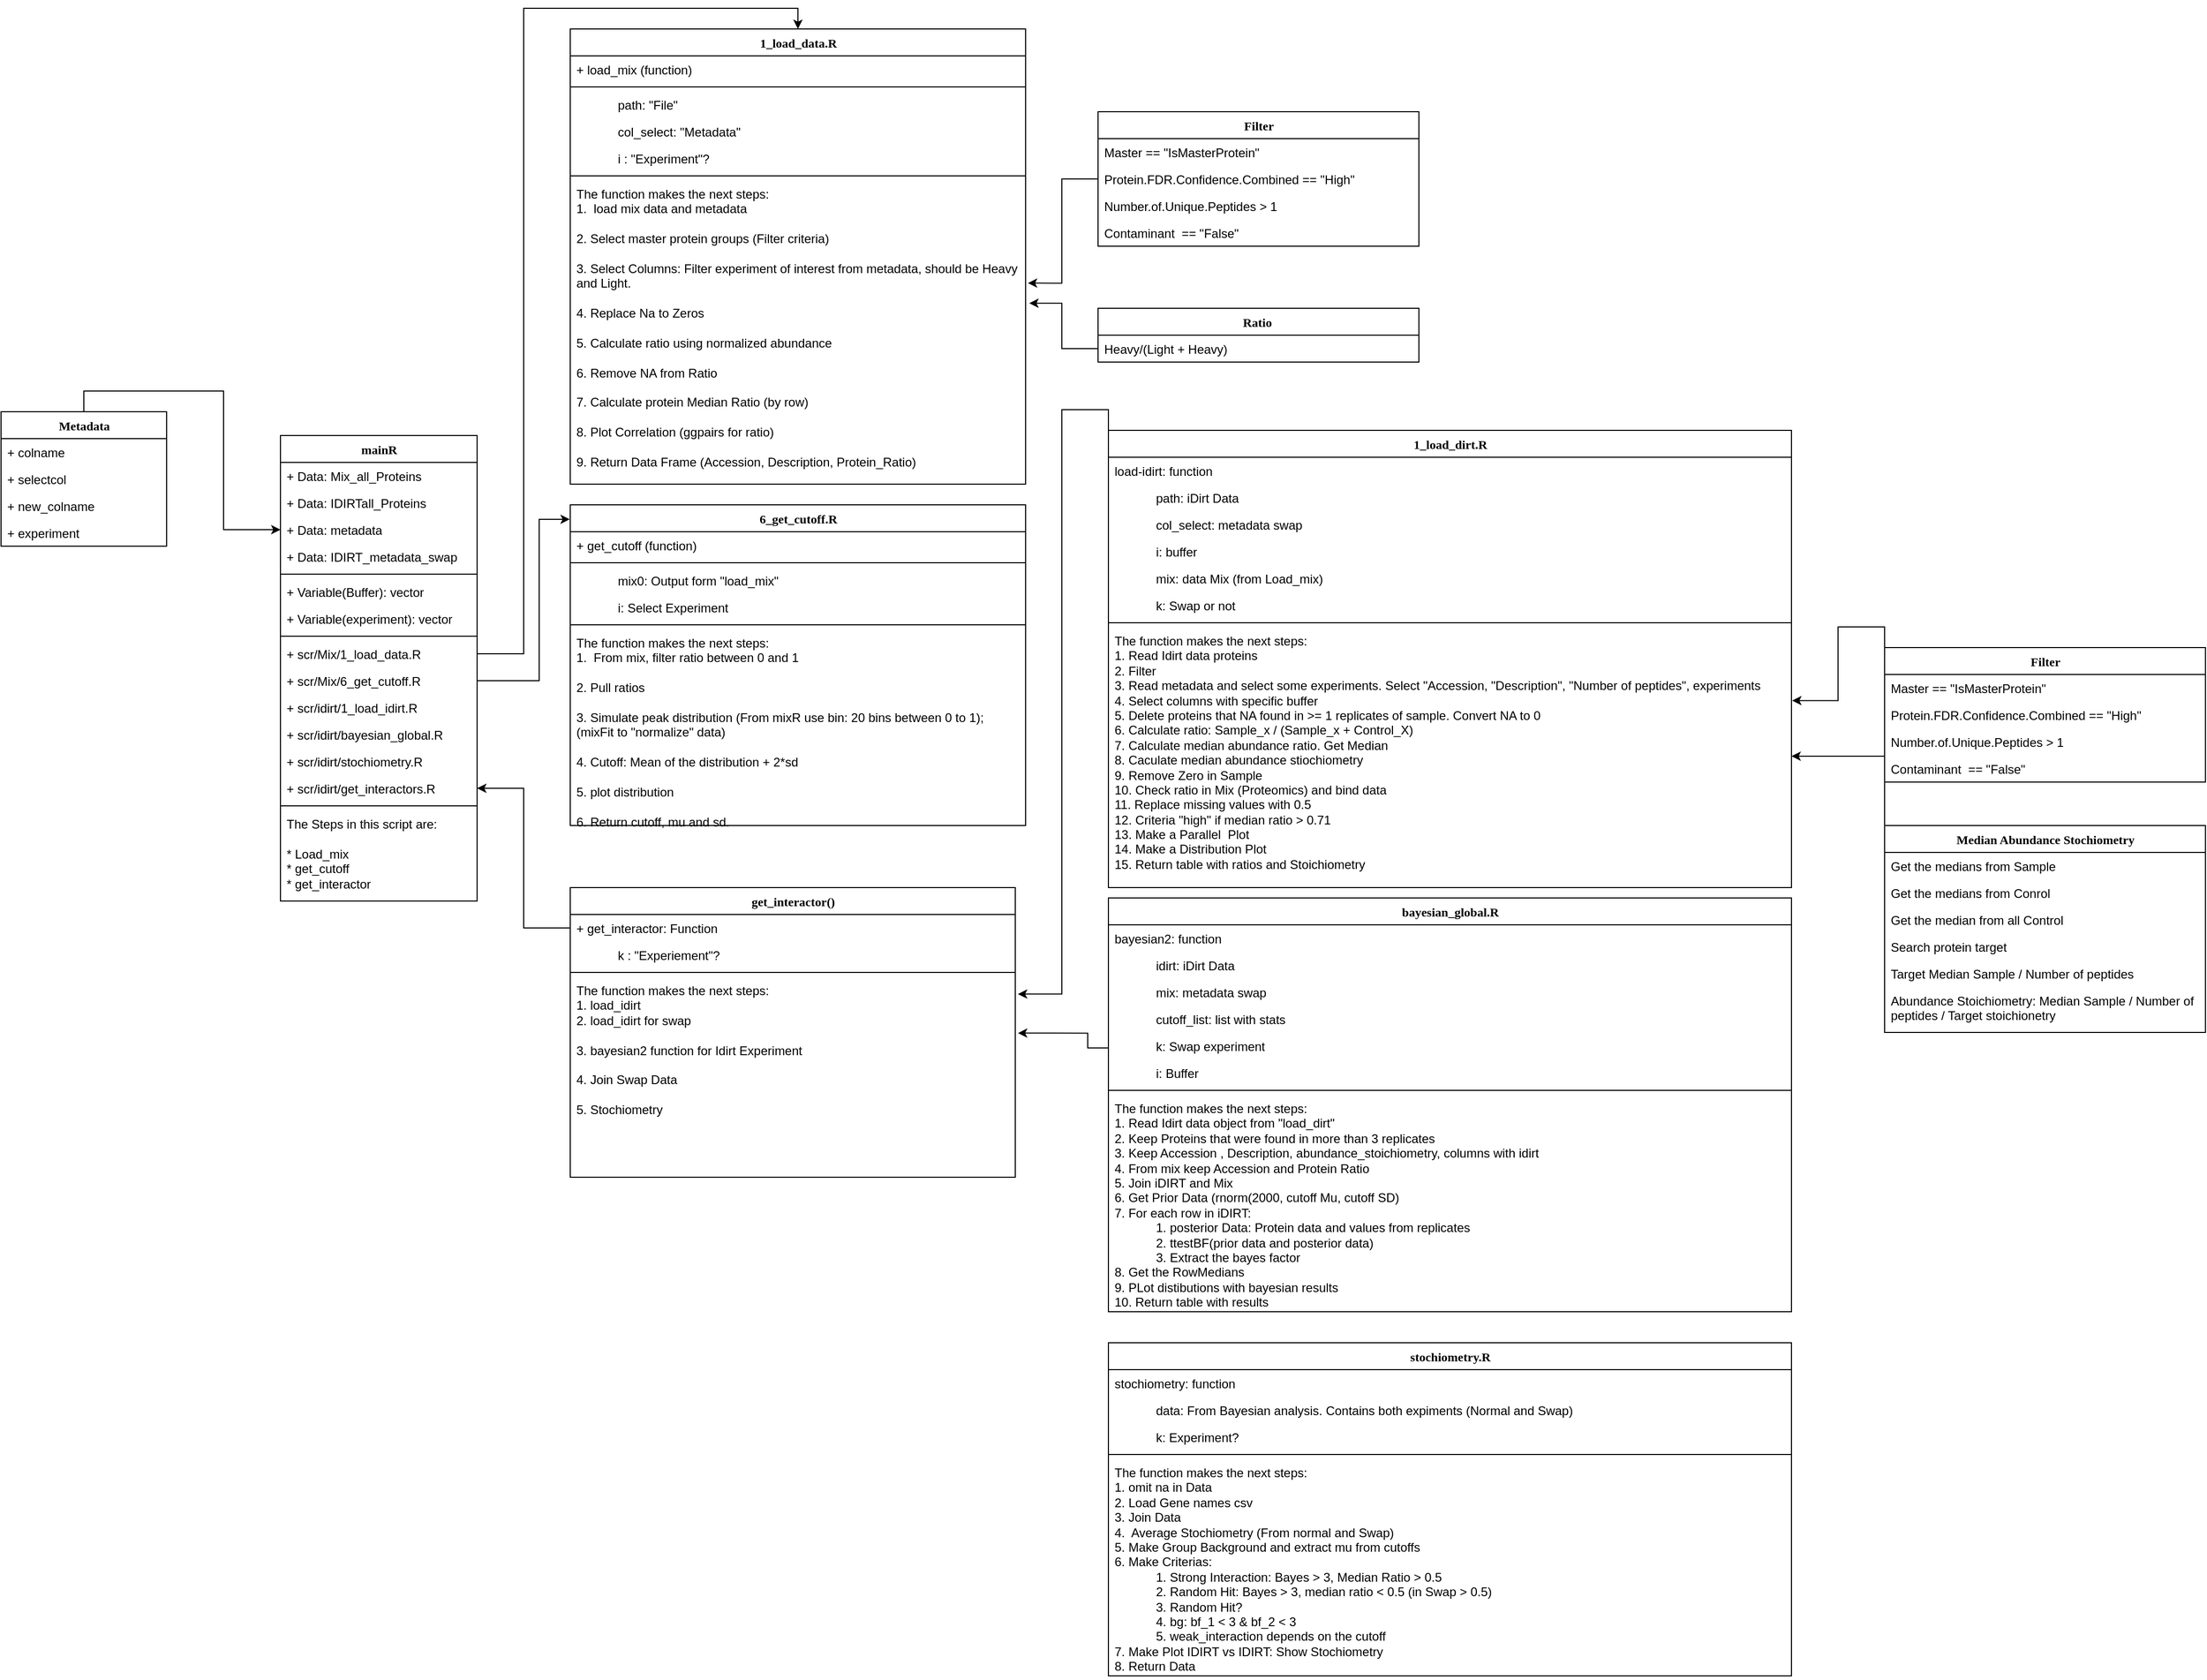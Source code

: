 <mxfile version="13.0.3" type="device"><diagram name="Page-1" id="9f46799a-70d6-7492-0946-bef42562c5a5"><mxGraphModel dx="2081" dy="1519" grid="1" gridSize="10" guides="1" tooltips="1" connect="1" arrows="1" fold="1" page="1" pageScale="1" pageWidth="1100" pageHeight="850" background="#ffffff" math="0" shadow="0"><root><mxCell id="0"/><mxCell id="1" parent="0"/><mxCell id="78961159f06e98e8-17" value="mainR" style="swimlane;html=1;fontStyle=1;align=center;verticalAlign=top;childLayout=stackLayout;horizontal=1;startSize=26;horizontalStack=0;resizeParent=1;resizeLast=0;collapsible=1;marginBottom=0;swimlaneFillColor=#ffffff;rounded=0;shadow=0;comic=0;labelBackgroundColor=none;strokeWidth=1;fillColor=none;fontFamily=Verdana;fontSize=12" parent="1" vertex="1"><mxGeometry x="60" y="83" width="190" height="450" as="geometry"/></mxCell><mxCell id="78961159f06e98e8-21" value="+ Data: Mix_all_Proteins" style="text;html=1;strokeColor=none;fillColor=none;align=left;verticalAlign=top;spacingLeft=4;spacingRight=4;whiteSpace=wrap;overflow=hidden;rotatable=0;points=[[0,0.5],[1,0.5]];portConstraint=eastwest;" parent="78961159f06e98e8-17" vertex="1"><mxGeometry y="26" width="190" height="26" as="geometry"/></mxCell><mxCell id="78961159f06e98e8-23" value="+ Data: IDIRTall_Proteins" style="text;html=1;strokeColor=none;fillColor=none;align=left;verticalAlign=top;spacingLeft=4;spacingRight=4;whiteSpace=wrap;overflow=hidden;rotatable=0;points=[[0,0.5],[1,0.5]];portConstraint=eastwest;" parent="78961159f06e98e8-17" vertex="1"><mxGeometry y="52" width="190" height="26" as="geometry"/></mxCell><mxCell id="78961159f06e98e8-25" value="+ Data: metadata" style="text;html=1;strokeColor=none;fillColor=none;align=left;verticalAlign=top;spacingLeft=4;spacingRight=4;whiteSpace=wrap;overflow=hidden;rotatable=0;points=[[0,0.5],[1,0.5]];portConstraint=eastwest;" parent="78961159f06e98e8-17" vertex="1"><mxGeometry y="78" width="190" height="26" as="geometry"/></mxCell><mxCell id="78961159f06e98e8-26" value="+ Data: IDIRT_metadata_swap" style="text;html=1;strokeColor=none;fillColor=none;align=left;verticalAlign=top;spacingLeft=4;spacingRight=4;whiteSpace=wrap;overflow=hidden;rotatable=0;points=[[0,0.5],[1,0.5]];portConstraint=eastwest;" parent="78961159f06e98e8-17" vertex="1"><mxGeometry y="104" width="190" height="26" as="geometry"/></mxCell><mxCell id="78961159f06e98e8-19" value="" style="line;html=1;strokeWidth=1;fillColor=none;align=left;verticalAlign=middle;spacingTop=-1;spacingLeft=3;spacingRight=3;rotatable=0;labelPosition=right;points=[];portConstraint=eastwest;" parent="78961159f06e98e8-17" vertex="1"><mxGeometry y="130" width="190" height="8" as="geometry"/></mxCell><mxCell id="78961159f06e98e8-20" value="+ Variable(Buffer): vector" style="text;html=1;strokeColor=none;fillColor=none;align=left;verticalAlign=top;spacingLeft=4;spacingRight=4;whiteSpace=wrap;overflow=hidden;rotatable=0;points=[[0,0.5],[1,0.5]];portConstraint=eastwest;" parent="78961159f06e98e8-17" vertex="1"><mxGeometry y="138" width="190" height="26" as="geometry"/></mxCell><mxCell id="78961159f06e98e8-27" value="+ Variable(experiment): vector" style="text;html=1;strokeColor=none;fillColor=none;align=left;verticalAlign=top;spacingLeft=4;spacingRight=4;whiteSpace=wrap;overflow=hidden;rotatable=0;points=[[0,0.5],[1,0.5]];portConstraint=eastwest;" parent="78961159f06e98e8-17" vertex="1"><mxGeometry y="164" width="190" height="26" as="geometry"/></mxCell><mxCell id="gl0ePvQsK67317kCKBpd-1" value="" style="line;html=1;strokeWidth=1;fillColor=none;align=left;verticalAlign=middle;spacingTop=-1;spacingLeft=3;spacingRight=3;rotatable=0;labelPosition=right;points=[];portConstraint=eastwest;" parent="78961159f06e98e8-17" vertex="1"><mxGeometry y="190" width="190" height="8" as="geometry"/></mxCell><mxCell id="gl0ePvQsK67317kCKBpd-2" value="+ scr/Mix/1_load_data.R" style="text;html=1;strokeColor=none;fillColor=none;align=left;verticalAlign=top;spacingLeft=4;spacingRight=4;whiteSpace=wrap;overflow=hidden;rotatable=0;points=[[0,0.5],[1,0.5]];portConstraint=eastwest;" parent="78961159f06e98e8-17" vertex="1"><mxGeometry y="198" width="190" height="26" as="geometry"/></mxCell><mxCell id="gl0ePvQsK67317kCKBpd-7" value="+ scr/Mix/6_get_cutoff.R" style="text;html=1;strokeColor=none;fillColor=none;align=left;verticalAlign=top;spacingLeft=4;spacingRight=4;whiteSpace=wrap;overflow=hidden;rotatable=0;points=[[0,0.5],[1,0.5]];portConstraint=eastwest;" parent="78961159f06e98e8-17" vertex="1"><mxGeometry y="224" width="190" height="26" as="geometry"/></mxCell><mxCell id="gl0ePvQsK67317kCKBpd-9" value="+ scr/idirt/1_load_idirt.R" style="text;html=1;strokeColor=none;fillColor=none;align=left;verticalAlign=top;spacingLeft=4;spacingRight=4;whiteSpace=wrap;overflow=hidden;rotatable=0;points=[[0,0.5],[1,0.5]];portConstraint=eastwest;" parent="78961159f06e98e8-17" vertex="1"><mxGeometry y="250" width="190" height="26" as="geometry"/></mxCell><mxCell id="gl0ePvQsK67317kCKBpd-10" value="+ scr/idirt/bayesian_global.R" style="text;html=1;strokeColor=none;fillColor=none;align=left;verticalAlign=top;spacingLeft=4;spacingRight=4;whiteSpace=wrap;overflow=hidden;rotatable=0;points=[[0,0.5],[1,0.5]];portConstraint=eastwest;" parent="78961159f06e98e8-17" vertex="1"><mxGeometry y="276" width="190" height="26" as="geometry"/></mxCell><mxCell id="gl0ePvQsK67317kCKBpd-11" value="+ scr/idirt/stochiometry.R" style="text;html=1;strokeColor=none;fillColor=none;align=left;verticalAlign=top;spacingLeft=4;spacingRight=4;whiteSpace=wrap;overflow=hidden;rotatable=0;points=[[0,0.5],[1,0.5]];portConstraint=eastwest;" parent="78961159f06e98e8-17" vertex="1"><mxGeometry y="302" width="190" height="26" as="geometry"/></mxCell><mxCell id="gl0ePvQsK67317kCKBpd-3" value="+ scr/idirt/get_interactors.R" style="text;html=1;strokeColor=none;fillColor=none;align=left;verticalAlign=top;spacingLeft=4;spacingRight=4;whiteSpace=wrap;overflow=hidden;rotatable=0;points=[[0,0.5],[1,0.5]];portConstraint=eastwest;" parent="78961159f06e98e8-17" vertex="1"><mxGeometry y="328" width="190" height="26" as="geometry"/></mxCell><mxCell id="_CZpvFeD614ti2HveEIC-36" value="" style="line;html=1;strokeWidth=1;fillColor=none;align=left;verticalAlign=middle;spacingTop=-1;spacingLeft=3;spacingRight=3;rotatable=0;labelPosition=right;points=[];portConstraint=eastwest;" parent="78961159f06e98e8-17" vertex="1"><mxGeometry y="354" width="190" height="8" as="geometry"/></mxCell><mxCell id="_CZpvFeD614ti2HveEIC-34" value="The Steps in this script are:&lt;br&gt;&lt;br&gt;* Load_mix&lt;br&gt;* get_cutoff&lt;br&gt;* get_interactor" style="text;html=1;strokeColor=none;fillColor=none;align=left;verticalAlign=top;spacingLeft=4;spacingRight=4;whiteSpace=wrap;overflow=hidden;rotatable=0;points=[[0,0.5],[1,0.5]];portConstraint=eastwest;" parent="78961159f06e98e8-17" vertex="1"><mxGeometry y="362" width="190" height="88" as="geometry"/></mxCell><mxCell id="gl0ePvQsK67317kCKBpd-12" style="edgeStyle=orthogonalEdgeStyle;rounded=0;orthogonalLoop=1;jettySize=auto;html=1;exitX=1;exitY=0.5;exitDx=0;exitDy=0;entryX=0.5;entryY=0;entryDx=0;entryDy=0;" parent="1" source="gl0ePvQsK67317kCKBpd-2" target="78961159f06e98e8-30" edge="1"><mxGeometry relative="1" as="geometry"/></mxCell><mxCell id="gl0ePvQsK67317kCKBpd-27" style="edgeStyle=orthogonalEdgeStyle;rounded=0;orthogonalLoop=1;jettySize=auto;html=1;exitX=0.5;exitY=0;exitDx=0;exitDy=0;" parent="1" source="gl0ePvQsK67317kCKBpd-16" target="78961159f06e98e8-25" edge="1"><mxGeometry relative="1" as="geometry"/></mxCell><mxCell id="gl0ePvQsK67317kCKBpd-16" value="Metadata" style="swimlane;html=1;fontStyle=1;align=center;verticalAlign=top;childLayout=stackLayout;horizontal=1;startSize=26;horizontalStack=0;resizeParent=1;resizeLast=0;collapsible=1;marginBottom=0;swimlaneFillColor=#ffffff;rounded=0;shadow=0;comic=0;labelBackgroundColor=none;strokeWidth=1;fillColor=none;fontFamily=Verdana;fontSize=12" parent="1" vertex="1"><mxGeometry x="-210" y="60" width="160" height="130" as="geometry"/></mxCell><mxCell id="gl0ePvQsK67317kCKBpd-17" value="+ colname" style="text;html=1;strokeColor=none;fillColor=none;align=left;verticalAlign=top;spacingLeft=4;spacingRight=4;whiteSpace=wrap;overflow=hidden;rotatable=0;points=[[0,0.5],[1,0.5]];portConstraint=eastwest;" parent="gl0ePvQsK67317kCKBpd-16" vertex="1"><mxGeometry y="26" width="160" height="26" as="geometry"/></mxCell><mxCell id="gl0ePvQsK67317kCKBpd-24" value="+ selectcol" style="text;html=1;strokeColor=none;fillColor=none;align=left;verticalAlign=top;spacingLeft=4;spacingRight=4;whiteSpace=wrap;overflow=hidden;rotatable=0;points=[[0,0.5],[1,0.5]];portConstraint=eastwest;" parent="gl0ePvQsK67317kCKBpd-16" vertex="1"><mxGeometry y="52" width="160" height="26" as="geometry"/></mxCell><mxCell id="gl0ePvQsK67317kCKBpd-25" value="+ new_colname" style="text;html=1;strokeColor=none;fillColor=none;align=left;verticalAlign=top;spacingLeft=4;spacingRight=4;whiteSpace=wrap;overflow=hidden;rotatable=0;points=[[0,0.5],[1,0.5]];portConstraint=eastwest;" parent="gl0ePvQsK67317kCKBpd-16" vertex="1"><mxGeometry y="78" width="160" height="26" as="geometry"/></mxCell><mxCell id="gl0ePvQsK67317kCKBpd-26" value="+ experiment" style="text;html=1;strokeColor=none;fillColor=none;align=left;verticalAlign=top;spacingLeft=4;spacingRight=4;whiteSpace=wrap;overflow=hidden;rotatable=0;points=[[0,0.5],[1,0.5]];portConstraint=eastwest;" parent="gl0ePvQsK67317kCKBpd-16" vertex="1"><mxGeometry y="104" width="160" height="26" as="geometry"/></mxCell><mxCell id="78961159f06e98e8-30" value="1_load_data.R" style="swimlane;html=1;fontStyle=1;align=center;verticalAlign=top;childLayout=stackLayout;horizontal=1;startSize=26;horizontalStack=0;resizeParent=1;resizeLast=0;collapsible=1;marginBottom=0;swimlaneFillColor=#ffffff;rounded=0;shadow=0;comic=0;labelBackgroundColor=none;strokeWidth=1;fillColor=none;fontFamily=Verdana;fontSize=12" parent="1" vertex="1"><mxGeometry x="340" y="-310" width="440" height="440" as="geometry"/></mxCell><mxCell id="78961159f06e98e8-31" value="+ load_mix (function)" style="text;html=1;strokeColor=none;fillColor=none;align=left;verticalAlign=top;spacingLeft=4;spacingRight=4;whiteSpace=wrap;overflow=hidden;rotatable=0;points=[[0,0.5],[1,0.5]];portConstraint=eastwest;" parent="78961159f06e98e8-30" vertex="1"><mxGeometry y="26" width="440" height="26" as="geometry"/></mxCell><mxCell id="gl0ePvQsK67317kCKBpd-13" value="" style="line;html=1;strokeWidth=1;fillColor=none;align=left;verticalAlign=middle;spacingTop=-1;spacingLeft=3;spacingRight=3;rotatable=0;labelPosition=right;points=[];portConstraint=eastwest;" parent="78961159f06e98e8-30" vertex="1"><mxGeometry y="52" width="440" height="8" as="geometry"/></mxCell><mxCell id="78961159f06e98e8-32" value="&lt;blockquote style=&quot;margin: 0 0 0 40px ; border: none ; padding: 0px&quot;&gt;&lt;div style=&quot;text-align: justify&quot;&gt;&lt;span&gt;path: &quot;File&quot;&lt;/span&gt;&lt;/div&gt;&lt;/blockquote&gt;" style="text;html=1;strokeColor=none;fillColor=none;align=left;verticalAlign=top;spacingLeft=4;spacingRight=4;whiteSpace=wrap;overflow=hidden;rotatable=0;points=[[0,0.5],[1,0.5]];portConstraint=eastwest;" parent="78961159f06e98e8-30" vertex="1"><mxGeometry y="60" width="440" height="26" as="geometry"/></mxCell><mxCell id="gl0ePvQsK67317kCKBpd-14" value="&lt;blockquote style=&quot;margin: 0 0 0 40px ; border: none ; padding: 0px&quot;&gt;&lt;div style=&quot;text-align: justify&quot;&gt;&lt;span&gt;col_select: &quot;Metadata&quot;&lt;/span&gt;&lt;/div&gt;&lt;/blockquote&gt;" style="text;html=1;strokeColor=none;fillColor=none;align=left;verticalAlign=top;spacingLeft=4;spacingRight=4;whiteSpace=wrap;overflow=hidden;rotatable=0;points=[[0,0.5],[1,0.5]];portConstraint=eastwest;" parent="78961159f06e98e8-30" vertex="1"><mxGeometry y="86" width="440" height="26" as="geometry"/></mxCell><mxCell id="78961159f06e98e8-34" value="&lt;blockquote style=&quot;margin: 0 0 0 40px ; border: none ; padding: 0px&quot;&gt;i : &quot;Experiment&quot;?&lt;/blockquote&gt;" style="text;html=1;strokeColor=none;fillColor=none;align=left;verticalAlign=top;spacingLeft=4;spacingRight=4;whiteSpace=wrap;overflow=hidden;rotatable=0;points=[[0,0.5],[1,0.5]];portConstraint=eastwest;" parent="78961159f06e98e8-30" vertex="1"><mxGeometry y="112" width="440" height="26" as="geometry"/></mxCell><mxCell id="78961159f06e98e8-38" value="" style="line;html=1;strokeWidth=1;fillColor=none;align=left;verticalAlign=middle;spacingTop=-1;spacingLeft=3;spacingRight=3;rotatable=0;labelPosition=right;points=[];portConstraint=eastwest;" parent="78961159f06e98e8-30" vertex="1"><mxGeometry y="138" width="440" height="8" as="geometry"/></mxCell><mxCell id="78961159f06e98e8-39" value="The function makes the next steps:&lt;br&gt;1.&amp;nbsp; load mix data and metadata&lt;br&gt;&lt;br&gt;2. Select master protein groups (Filter criteria)&lt;br&gt;&lt;br&gt;3. Select Columns: Filter experiment of interest from metadata, should be Heavy and Light.&lt;br&gt;&lt;br&gt;4. Replace Na to Zeros&lt;br&gt;&lt;br&gt;5. Calculate ratio using normalized abundance&lt;br&gt;&lt;br&gt;6. Remove NA from Ratio&lt;br&gt;&lt;br&gt;7. Calculate protein Median Ratio (by row)&lt;br&gt;&lt;br&gt;8. Plot Correlation (ggpairs for ratio)&lt;br&gt;&lt;br&gt;9. Return Data Frame (Accession, Description, Protein_Ratio)" style="text;html=1;strokeColor=none;fillColor=none;align=left;verticalAlign=top;spacingLeft=4;spacingRight=4;whiteSpace=wrap;overflow=hidden;rotatable=0;points=[[0,0.5],[1,0.5]];portConstraint=eastwest;" parent="78961159f06e98e8-30" vertex="1"><mxGeometry y="146" width="440" height="294" as="geometry"/></mxCell><mxCell id="gl0ePvQsK67317kCKBpd-28" value="Filter" style="swimlane;html=1;fontStyle=1;align=center;verticalAlign=top;childLayout=stackLayout;horizontal=1;startSize=26;horizontalStack=0;resizeParent=1;resizeLast=0;collapsible=1;marginBottom=0;swimlaneFillColor=#ffffff;rounded=0;shadow=0;comic=0;labelBackgroundColor=none;strokeWidth=1;fillColor=none;fontFamily=Verdana;fontSize=12" parent="1" vertex="1"><mxGeometry x="850" y="-230" width="310" height="130" as="geometry"/></mxCell><mxCell id="gl0ePvQsK67317kCKBpd-29" value="Master == &quot;IsMasterProtein&quot;" style="text;html=1;strokeColor=none;fillColor=none;align=left;verticalAlign=top;spacingLeft=4;spacingRight=4;whiteSpace=wrap;overflow=hidden;rotatable=0;points=[[0,0.5],[1,0.5]];portConstraint=eastwest;" parent="gl0ePvQsK67317kCKBpd-28" vertex="1"><mxGeometry y="26" width="310" height="26" as="geometry"/></mxCell><mxCell id="gl0ePvQsK67317kCKBpd-31" value="Protein.FDR.Confidence.Combined == &quot;High&quot;" style="text;html=1;strokeColor=none;fillColor=none;align=left;verticalAlign=top;spacingLeft=4;spacingRight=4;whiteSpace=wrap;overflow=hidden;rotatable=0;points=[[0,0.5],[1,0.5]];portConstraint=eastwest;" parent="gl0ePvQsK67317kCKBpd-28" vertex="1"><mxGeometry y="52" width="310" height="26" as="geometry"/></mxCell><mxCell id="gl0ePvQsK67317kCKBpd-36" value="Number.of.Unique.Peptides &amp;gt; 1" style="text;html=1;strokeColor=none;fillColor=none;align=left;verticalAlign=top;spacingLeft=4;spacingRight=4;whiteSpace=wrap;overflow=hidden;rotatable=0;points=[[0,0.5],[1,0.5]];portConstraint=eastwest;" parent="gl0ePvQsK67317kCKBpd-28" vertex="1"><mxGeometry y="78" width="310" height="26" as="geometry"/></mxCell><mxCell id="gl0ePvQsK67317kCKBpd-37" value="Contaminant&amp;nbsp; == &quot;False&quot;" style="text;html=1;strokeColor=none;fillColor=none;align=left;verticalAlign=top;spacingLeft=4;spacingRight=4;whiteSpace=wrap;overflow=hidden;rotatable=0;points=[[0,0.5],[1,0.5]];portConstraint=eastwest;" parent="gl0ePvQsK67317kCKBpd-28" vertex="1"><mxGeometry y="104" width="310" height="26" as="geometry"/></mxCell><mxCell id="gl0ePvQsK67317kCKBpd-38" style="edgeStyle=orthogonalEdgeStyle;rounded=0;orthogonalLoop=1;jettySize=auto;html=1;exitX=0;exitY=0.5;exitDx=0;exitDy=0;entryX=1.005;entryY=0.339;entryDx=0;entryDy=0;entryPerimeter=0;" parent="1" source="gl0ePvQsK67317kCKBpd-31" target="78961159f06e98e8-39" edge="1"><mxGeometry relative="1" as="geometry"/></mxCell><mxCell id="gl0ePvQsK67317kCKBpd-39" value="Ratio&amp;nbsp;" style="swimlane;html=1;fontStyle=1;align=center;verticalAlign=top;childLayout=stackLayout;horizontal=1;startSize=26;horizontalStack=0;resizeParent=1;resizeLast=0;collapsible=1;marginBottom=0;swimlaneFillColor=#ffffff;rounded=0;shadow=0;comic=0;labelBackgroundColor=none;strokeWidth=1;fillColor=none;fontFamily=Verdana;fontSize=12" parent="1" vertex="1"><mxGeometry x="850" y="-40" width="310" height="52" as="geometry"/></mxCell><mxCell id="gl0ePvQsK67317kCKBpd-40" value="Heavy/(Light + Heavy)" style="text;html=1;strokeColor=none;fillColor=none;align=left;verticalAlign=top;spacingLeft=4;spacingRight=4;whiteSpace=wrap;overflow=hidden;rotatable=0;points=[[0,0.5],[1,0.5]];portConstraint=eastwest;" parent="gl0ePvQsK67317kCKBpd-39" vertex="1"><mxGeometry y="26" width="310" height="26" as="geometry"/></mxCell><mxCell id="gl0ePvQsK67317kCKBpd-44" style="edgeStyle=orthogonalEdgeStyle;rounded=0;orthogonalLoop=1;jettySize=auto;html=1;exitX=0;exitY=0.5;exitDx=0;exitDy=0;entryX=1.008;entryY=0.405;entryDx=0;entryDy=0;entryPerimeter=0;" parent="1" source="gl0ePvQsK67317kCKBpd-40" target="78961159f06e98e8-39" edge="1"><mxGeometry relative="1" as="geometry"/></mxCell><mxCell id="gl0ePvQsK67317kCKBpd-70" value="6_get_cutoff.R" style="swimlane;html=1;fontStyle=1;align=center;verticalAlign=top;childLayout=stackLayout;horizontal=1;startSize=26;horizontalStack=0;resizeParent=1;resizeLast=0;collapsible=1;marginBottom=0;swimlaneFillColor=#ffffff;rounded=0;shadow=0;comic=0;labelBackgroundColor=none;strokeWidth=1;fillColor=none;fontFamily=Verdana;fontSize=12" parent="1" vertex="1"><mxGeometry x="340" y="150" width="440" height="310" as="geometry"/></mxCell><mxCell id="gl0ePvQsK67317kCKBpd-71" value="+ get_cutoff (function)" style="text;html=1;strokeColor=none;fillColor=none;align=left;verticalAlign=top;spacingLeft=4;spacingRight=4;whiteSpace=wrap;overflow=hidden;rotatable=0;points=[[0,0.5],[1,0.5]];portConstraint=eastwest;" parent="gl0ePvQsK67317kCKBpd-70" vertex="1"><mxGeometry y="26" width="440" height="26" as="geometry"/></mxCell><mxCell id="gl0ePvQsK67317kCKBpd-72" value="" style="line;html=1;strokeWidth=1;fillColor=none;align=left;verticalAlign=middle;spacingTop=-1;spacingLeft=3;spacingRight=3;rotatable=0;labelPosition=right;points=[];portConstraint=eastwest;" parent="gl0ePvQsK67317kCKBpd-70" vertex="1"><mxGeometry y="52" width="440" height="8" as="geometry"/></mxCell><mxCell id="gl0ePvQsK67317kCKBpd-73" value="&lt;blockquote style=&quot;margin: 0 0 0 40px ; border: none ; padding: 0px&quot;&gt;&lt;div style=&quot;text-align: justify&quot;&gt;&lt;span&gt;mix0: Output form &quot;load_mix&quot;&lt;/span&gt;&lt;/div&gt;&lt;/blockquote&gt;" style="text;html=1;strokeColor=none;fillColor=none;align=left;verticalAlign=top;spacingLeft=4;spacingRight=4;whiteSpace=wrap;overflow=hidden;rotatable=0;points=[[0,0.5],[1,0.5]];portConstraint=eastwest;" parent="gl0ePvQsK67317kCKBpd-70" vertex="1"><mxGeometry y="60" width="440" height="26" as="geometry"/></mxCell><mxCell id="gl0ePvQsK67317kCKBpd-74" value="&lt;blockquote style=&quot;margin: 0 0 0 40px ; border: none ; padding: 0px&quot;&gt;&lt;div style=&quot;text-align: justify&quot;&gt;&lt;span&gt;i: Select Experiment&lt;/span&gt;&lt;/div&gt;&lt;/blockquote&gt;" style="text;html=1;strokeColor=none;fillColor=none;align=left;verticalAlign=top;spacingLeft=4;spacingRight=4;whiteSpace=wrap;overflow=hidden;rotatable=0;points=[[0,0.5],[1,0.5]];portConstraint=eastwest;" parent="gl0ePvQsK67317kCKBpd-70" vertex="1"><mxGeometry y="86" width="440" height="26" as="geometry"/></mxCell><mxCell id="gl0ePvQsK67317kCKBpd-76" value="" style="line;html=1;strokeWidth=1;fillColor=none;align=left;verticalAlign=middle;spacingTop=-1;spacingLeft=3;spacingRight=3;rotatable=0;labelPosition=right;points=[];portConstraint=eastwest;" parent="gl0ePvQsK67317kCKBpd-70" vertex="1"><mxGeometry y="112" width="440" height="8" as="geometry"/></mxCell><mxCell id="gl0ePvQsK67317kCKBpd-77" value="The function makes the next steps:&lt;br&gt;1.&amp;nbsp; From mix, filter ratio between 0 and 1&lt;br&gt;&lt;br&gt;2. Pull ratios&lt;br&gt;&lt;br&gt;3. Simulate peak distribution (From mixR use bin: 20 bins between 0 to 1); (mixFit to &quot;normalize&quot; data)&lt;br&gt;&lt;br&gt;4. Cutoff: Mean of the distribution + 2*sd&lt;br&gt;&lt;br&gt;5. plot distribution&lt;br&gt;&lt;br&gt;6. Return cutoff, mu and sd.&lt;br&gt;" style="text;html=1;strokeColor=none;fillColor=none;align=left;verticalAlign=top;spacingLeft=4;spacingRight=4;whiteSpace=wrap;overflow=hidden;rotatable=0;points=[[0,0.5],[1,0.5]];portConstraint=eastwest;" parent="gl0ePvQsK67317kCKBpd-70" vertex="1"><mxGeometry y="120" width="440" height="190" as="geometry"/></mxCell><mxCell id="gl0ePvQsK67317kCKBpd-79" style="edgeStyle=orthogonalEdgeStyle;rounded=0;orthogonalLoop=1;jettySize=auto;html=1;exitX=1;exitY=0.5;exitDx=0;exitDy=0;entryX=-0.001;entryY=0.045;entryDx=0;entryDy=0;entryPerimeter=0;" parent="1" source="gl0ePvQsK67317kCKBpd-7" target="gl0ePvQsK67317kCKBpd-70" edge="1"><mxGeometry relative="1" as="geometry"><Array as="points"><mxPoint x="310" y="320"/><mxPoint x="310" y="164"/></Array></mxGeometry></mxCell><mxCell id="78961159f06e98e8-43" value="get_interactor()" style="swimlane;html=1;fontStyle=1;align=center;verticalAlign=top;childLayout=stackLayout;horizontal=1;startSize=26;horizontalStack=0;resizeParent=1;resizeLast=0;collapsible=1;marginBottom=0;swimlaneFillColor=#ffffff;rounded=0;shadow=0;comic=0;labelBackgroundColor=none;strokeWidth=1;fillColor=none;fontFamily=Verdana;fontSize=12" parent="1" vertex="1"><mxGeometry x="340" y="520" width="430" height="280" as="geometry"/></mxCell><mxCell id="78961159f06e98e8-44" value="+ get_interactor: Function" style="text;html=1;strokeColor=none;fillColor=none;align=left;verticalAlign=top;spacingLeft=4;spacingRight=4;whiteSpace=wrap;overflow=hidden;rotatable=0;points=[[0,0.5],[1,0.5]];portConstraint=eastwest;" parent="78961159f06e98e8-43" vertex="1"><mxGeometry y="26" width="430" height="26" as="geometry"/></mxCell><mxCell id="78961159f06e98e8-49" value="&lt;blockquote style=&quot;margin: 0 0 0 40px ; border: none ; padding: 0px&quot;&gt;k : &quot;Experiement&quot;?&lt;/blockquote&gt;" style="text;html=1;strokeColor=none;fillColor=none;align=left;verticalAlign=top;spacingLeft=4;spacingRight=4;whiteSpace=wrap;overflow=hidden;rotatable=0;points=[[0,0.5],[1,0.5]];portConstraint=eastwest;" parent="78961159f06e98e8-43" vertex="1"><mxGeometry y="52" width="430" height="26" as="geometry"/></mxCell><mxCell id="78961159f06e98e8-51" value="" style="line;html=1;strokeWidth=1;fillColor=none;align=left;verticalAlign=middle;spacingTop=-1;spacingLeft=3;spacingRight=3;rotatable=0;labelPosition=right;points=[];portConstraint=eastwest;" parent="78961159f06e98e8-43" vertex="1"><mxGeometry y="78" width="430" height="8" as="geometry"/></mxCell><mxCell id="78961159f06e98e8-52" value="The function makes the next steps:&lt;br&gt;1. load_idirt&lt;br&gt;2. load_idirt for swap&lt;br&gt;&lt;br&gt;3. bayesian2 function for Idirt Experiment&lt;br&gt;&lt;br&gt;4. Join Swap Data&lt;br&gt;&lt;br&gt;5. Stochiometry" style="text;html=1;strokeColor=none;fillColor=none;align=left;verticalAlign=top;spacingLeft=4;spacingRight=4;whiteSpace=wrap;overflow=hidden;rotatable=0;points=[[0,0.5],[1,0.5]];portConstraint=eastwest;" parent="78961159f06e98e8-43" vertex="1"><mxGeometry y="86" width="430" height="154" as="geometry"/></mxCell><mxCell id="_CZpvFeD614ti2HveEIC-14" style="edgeStyle=orthogonalEdgeStyle;rounded=0;orthogonalLoop=1;jettySize=auto;html=1;exitX=0;exitY=0;exitDx=0;exitDy=0;entryX=1.006;entryY=0.11;entryDx=0;entryDy=0;entryPerimeter=0;" parent="1" source="gl0ePvQsK67317kCKBpd-80" target="78961159f06e98e8-52" edge="1"><mxGeometry relative="1" as="geometry"/></mxCell><mxCell id="gl0ePvQsK67317kCKBpd-97" style="edgeStyle=orthogonalEdgeStyle;rounded=0;orthogonalLoop=1;jettySize=auto;html=1;exitX=0;exitY=0;exitDx=0;exitDy=0;entryX=1.001;entryY=0.285;entryDx=0;entryDy=0;entryPerimeter=0;" parent="1" source="gl0ePvQsK67317kCKBpd-92" target="gl0ePvQsK67317kCKBpd-86" edge="1"><mxGeometry relative="1" as="geometry"/></mxCell><mxCell id="gl0ePvQsK67317kCKBpd-92" value="Filter" style="swimlane;html=1;fontStyle=1;align=center;verticalAlign=top;childLayout=stackLayout;horizontal=1;startSize=26;horizontalStack=0;resizeParent=1;resizeLast=0;collapsible=1;marginBottom=0;swimlaneFillColor=#ffffff;rounded=0;shadow=0;comic=0;labelBackgroundColor=none;strokeWidth=1;fillColor=none;fontFamily=Verdana;fontSize=12" parent="1" vertex="1"><mxGeometry x="1610" y="288" width="310" height="130" as="geometry"/></mxCell><mxCell id="gl0ePvQsK67317kCKBpd-93" value="Master == &quot;IsMasterProtein&quot;" style="text;html=1;strokeColor=none;fillColor=none;align=left;verticalAlign=top;spacingLeft=4;spacingRight=4;whiteSpace=wrap;overflow=hidden;rotatable=0;points=[[0,0.5],[1,0.5]];portConstraint=eastwest;" parent="gl0ePvQsK67317kCKBpd-92" vertex="1"><mxGeometry y="26" width="310" height="26" as="geometry"/></mxCell><mxCell id="gl0ePvQsK67317kCKBpd-94" value="Protein.FDR.Confidence.Combined == &quot;High&quot;" style="text;html=1;strokeColor=none;fillColor=none;align=left;verticalAlign=top;spacingLeft=4;spacingRight=4;whiteSpace=wrap;overflow=hidden;rotatable=0;points=[[0,0.5],[1,0.5]];portConstraint=eastwest;" parent="gl0ePvQsK67317kCKBpd-92" vertex="1"><mxGeometry y="52" width="310" height="26" as="geometry"/></mxCell><mxCell id="gl0ePvQsK67317kCKBpd-95" value="Number.of.Unique.Peptides &amp;gt; 1" style="text;html=1;strokeColor=none;fillColor=none;align=left;verticalAlign=top;spacingLeft=4;spacingRight=4;whiteSpace=wrap;overflow=hidden;rotatable=0;points=[[0,0.5],[1,0.5]];portConstraint=eastwest;" parent="gl0ePvQsK67317kCKBpd-92" vertex="1"><mxGeometry y="78" width="310" height="26" as="geometry"/></mxCell><mxCell id="gl0ePvQsK67317kCKBpd-96" value="Contaminant&amp;nbsp; == &quot;False&quot;" style="text;html=1;strokeColor=none;fillColor=none;align=left;verticalAlign=top;spacingLeft=4;spacingRight=4;whiteSpace=wrap;overflow=hidden;rotatable=0;points=[[0,0.5],[1,0.5]];portConstraint=eastwest;" parent="gl0ePvQsK67317kCKBpd-92" vertex="1"><mxGeometry y="104" width="310" height="26" as="geometry"/></mxCell><mxCell id="_CZpvFeD614ti2HveEIC-13" style="edgeStyle=orthogonalEdgeStyle;rounded=0;orthogonalLoop=1;jettySize=auto;html=1;exitX=0;exitY=0;exitDx=0;exitDy=0;entryX=1;entryY=0.5;entryDx=0;entryDy=0;" parent="1" source="_CZpvFeD614ti2HveEIC-1" target="gl0ePvQsK67317kCKBpd-86" edge="1"><mxGeometry relative="1" as="geometry"/></mxCell><mxCell id="_CZpvFeD614ti2HveEIC-1" value="Median Abundance Stochiometry" style="swimlane;html=1;fontStyle=1;align=center;verticalAlign=top;childLayout=stackLayout;horizontal=1;startSize=26;horizontalStack=0;resizeParent=1;resizeLast=0;collapsible=1;marginBottom=0;swimlaneFillColor=#ffffff;rounded=0;shadow=0;comic=0;labelBackgroundColor=none;strokeWidth=1;fillColor=none;fontFamily=Verdana;fontSize=12" parent="1" vertex="1"><mxGeometry x="1610" y="460" width="310" height="200" as="geometry"/></mxCell><mxCell id="_CZpvFeD614ti2HveEIC-2" value="Get the medians from Sample" style="text;html=1;strokeColor=none;fillColor=none;align=left;verticalAlign=top;spacingLeft=4;spacingRight=4;whiteSpace=wrap;overflow=hidden;rotatable=0;points=[[0,0.5],[1,0.5]];portConstraint=eastwest;" parent="_CZpvFeD614ti2HveEIC-1" vertex="1"><mxGeometry y="26" width="310" height="26" as="geometry"/></mxCell><mxCell id="_CZpvFeD614ti2HveEIC-6" value="Get the medians from Conrol" style="text;html=1;strokeColor=none;fillColor=none;align=left;verticalAlign=top;spacingLeft=4;spacingRight=4;whiteSpace=wrap;overflow=hidden;rotatable=0;points=[[0,0.5],[1,0.5]];portConstraint=eastwest;" parent="_CZpvFeD614ti2HveEIC-1" vertex="1"><mxGeometry y="52" width="310" height="26" as="geometry"/></mxCell><mxCell id="_CZpvFeD614ti2HveEIC-7" value="Get the median from all Control" style="text;html=1;strokeColor=none;fillColor=none;align=left;verticalAlign=top;spacingLeft=4;spacingRight=4;whiteSpace=wrap;overflow=hidden;rotatable=0;points=[[0,0.5],[1,0.5]];portConstraint=eastwest;" parent="_CZpvFeD614ti2HveEIC-1" vertex="1"><mxGeometry y="78" width="310" height="26" as="geometry"/></mxCell><mxCell id="_CZpvFeD614ti2HveEIC-8" value="Search protein target" style="text;html=1;strokeColor=none;fillColor=none;align=left;verticalAlign=top;spacingLeft=4;spacingRight=4;whiteSpace=wrap;overflow=hidden;rotatable=0;points=[[0,0.5],[1,0.5]];portConstraint=eastwest;" parent="_CZpvFeD614ti2HveEIC-1" vertex="1"><mxGeometry y="104" width="310" height="26" as="geometry"/></mxCell><mxCell id="_CZpvFeD614ti2HveEIC-9" value="Target Median Sample / Number of peptides" style="text;html=1;strokeColor=none;fillColor=none;align=left;verticalAlign=top;spacingLeft=4;spacingRight=4;whiteSpace=wrap;overflow=hidden;rotatable=0;points=[[0,0.5],[1,0.5]];portConstraint=eastwest;" parent="_CZpvFeD614ti2HveEIC-1" vertex="1"><mxGeometry y="130" width="310" height="26" as="geometry"/></mxCell><mxCell id="_CZpvFeD614ti2HveEIC-10" value="Abundance Stoichiometry: Median Sample / Number of peptides / Target stoichionetry" style="text;html=1;strokeColor=none;fillColor=none;align=left;verticalAlign=top;spacingLeft=4;spacingRight=4;whiteSpace=wrap;overflow=hidden;rotatable=0;points=[[0,0.5],[1,0.5]];portConstraint=eastwest;" parent="_CZpvFeD614ti2HveEIC-1" vertex="1"><mxGeometry y="156" width="310" height="44" as="geometry"/></mxCell><mxCell id="_CZpvFeD614ti2HveEIC-24" style="edgeStyle=orthogonalEdgeStyle;rounded=0;orthogonalLoop=1;jettySize=auto;html=1;exitX=0;exitY=0;exitDx=0;exitDy=0;entryX=1.006;entryY=0.355;entryDx=0;entryDy=0;entryPerimeter=0;" parent="1" source="_CZpvFeD614ti2HveEIC-15" target="78961159f06e98e8-52" edge="1"><mxGeometry relative="1" as="geometry"><Array as="points"><mxPoint x="840" y="675"/></Array></mxGeometry></mxCell><mxCell id="gl0ePvQsK67317kCKBpd-80" value="1_load_dirt.R" style="swimlane;html=1;fontStyle=1;align=center;verticalAlign=top;childLayout=stackLayout;horizontal=1;startSize=26;horizontalStack=0;resizeParent=1;resizeLast=0;collapsible=1;marginBottom=0;swimlaneFillColor=#ffffff;rounded=0;shadow=0;comic=0;labelBackgroundColor=none;strokeWidth=1;fillColor=none;fontFamily=Verdana;fontSize=12" parent="1" vertex="1"><mxGeometry x="860" y="78" width="660" height="442" as="geometry"/></mxCell><mxCell id="gl0ePvQsK67317kCKBpd-81" value="load-idirt: function" style="text;html=1;strokeColor=none;fillColor=none;align=left;verticalAlign=top;spacingLeft=4;spacingRight=4;whiteSpace=wrap;overflow=hidden;rotatable=0;points=[[0,0.5],[1,0.5]];portConstraint=eastwest;" parent="gl0ePvQsK67317kCKBpd-80" vertex="1"><mxGeometry y="26" width="660" height="26" as="geometry"/></mxCell><mxCell id="gl0ePvQsK67317kCKBpd-82" value="&lt;blockquote style=&quot;margin: 0 0 0 40px ; border: none ; padding: 0px&quot;&gt;path: iDirt Data&lt;/blockquote&gt;" style="text;html=1;strokeColor=none;fillColor=none;align=left;verticalAlign=top;spacingLeft=4;spacingRight=4;whiteSpace=wrap;overflow=hidden;rotatable=0;points=[[0,0.5],[1,0.5]];portConstraint=eastwest;" parent="gl0ePvQsK67317kCKBpd-80" vertex="1"><mxGeometry y="52" width="660" height="26" as="geometry"/></mxCell><mxCell id="gl0ePvQsK67317kCKBpd-88" value="&lt;blockquote style=&quot;margin: 0 0 0 40px ; border: none ; padding: 0px&quot;&gt;col_select: metadata swap&lt;/blockquote&gt;" style="text;html=1;strokeColor=none;fillColor=none;align=left;verticalAlign=top;spacingLeft=4;spacingRight=4;whiteSpace=wrap;overflow=hidden;rotatable=0;points=[[0,0.5],[1,0.5]];portConstraint=eastwest;" parent="gl0ePvQsK67317kCKBpd-80" vertex="1"><mxGeometry y="78" width="660" height="26" as="geometry"/></mxCell><mxCell id="gl0ePvQsK67317kCKBpd-89" value="&lt;blockquote style=&quot;margin: 0 0 0 40px ; border: none ; padding: 0px&quot;&gt;i: buffer&lt;/blockquote&gt;" style="text;html=1;strokeColor=none;fillColor=none;align=left;verticalAlign=top;spacingLeft=4;spacingRight=4;whiteSpace=wrap;overflow=hidden;rotatable=0;points=[[0,0.5],[1,0.5]];portConstraint=eastwest;" parent="gl0ePvQsK67317kCKBpd-80" vertex="1"><mxGeometry y="104" width="660" height="26" as="geometry"/></mxCell><mxCell id="gl0ePvQsK67317kCKBpd-90" value="&lt;blockquote style=&quot;margin: 0 0 0 40px ; border: none ; padding: 0px&quot;&gt;mix: data Mix (from Load_mix)&lt;/blockquote&gt;" style="text;html=1;strokeColor=none;fillColor=none;align=left;verticalAlign=top;spacingLeft=4;spacingRight=4;whiteSpace=wrap;overflow=hidden;rotatable=0;points=[[0,0.5],[1,0.5]];portConstraint=eastwest;" parent="gl0ePvQsK67317kCKBpd-80" vertex="1"><mxGeometry y="130" width="660" height="26" as="geometry"/></mxCell><mxCell id="gl0ePvQsK67317kCKBpd-91" value="&lt;blockquote style=&quot;margin: 0 0 0 40px ; border: none ; padding: 0px&quot;&gt;k: Swap or not&lt;/blockquote&gt;" style="text;html=1;strokeColor=none;fillColor=none;align=left;verticalAlign=top;spacingLeft=4;spacingRight=4;whiteSpace=wrap;overflow=hidden;rotatable=0;points=[[0,0.5],[1,0.5]];portConstraint=eastwest;" parent="gl0ePvQsK67317kCKBpd-80" vertex="1"><mxGeometry y="156" width="660" height="26" as="geometry"/></mxCell><mxCell id="gl0ePvQsK67317kCKBpd-85" value="" style="line;html=1;strokeWidth=1;fillColor=none;align=left;verticalAlign=middle;spacingTop=-1;spacingLeft=3;spacingRight=3;rotatable=0;labelPosition=right;points=[];portConstraint=eastwest;" parent="gl0ePvQsK67317kCKBpd-80" vertex="1"><mxGeometry y="182" width="660" height="8" as="geometry"/></mxCell><mxCell id="gl0ePvQsK67317kCKBpd-86" value="The function makes the next steps:&lt;br&gt;1. Read Idirt data proteins&lt;br&gt;2. Filter&amp;nbsp;&lt;br&gt;3. Read metadata and select some experiments. Select &quot;Accession, &quot;Description&quot;, &quot;Number of peptides&quot;, experiments&lt;br&gt;4. Select columns with specific buffer&lt;br&gt;5. Delete proteins that NA found in &amp;gt;= 1 replicates of sample. Convert NA to 0&lt;br&gt;6. Calculate ratio: Sample_x / (Sample_x + Control_X)&lt;br&gt;7. Calculate median abundance ratio. Get Median&lt;br&gt;8. Caculate median abundance stiochiometry&lt;br&gt;9. Remove Zero in Sample&lt;br&gt;10. Check ratio in Mix (Proteomics) and bind data&lt;br&gt;11. Replace missing values with 0.5&lt;br&gt;12. Criteria &quot;high&quot; if median ratio &amp;gt; 0.71&lt;br&gt;13. Make a Parallel&amp;nbsp; Plot&lt;br&gt;14. Make a Distribution Plot&amp;nbsp;&lt;br&gt;15. Return table with ratios and Stoichiometry" style="text;html=1;strokeColor=none;fillColor=none;align=left;verticalAlign=top;spacingLeft=4;spacingRight=4;whiteSpace=wrap;overflow=hidden;rotatable=0;points=[[0,0.5],[1,0.5]];portConstraint=eastwest;" parent="gl0ePvQsK67317kCKBpd-80" vertex="1"><mxGeometry y="190" width="660" height="250" as="geometry"/></mxCell><mxCell id="_CZpvFeD614ti2HveEIC-15" value="bayesian_global.R" style="swimlane;html=1;fontStyle=1;align=center;verticalAlign=top;childLayout=stackLayout;horizontal=1;startSize=26;horizontalStack=0;resizeParent=1;resizeLast=0;collapsible=1;marginBottom=0;swimlaneFillColor=#ffffff;rounded=0;shadow=0;comic=0;labelBackgroundColor=none;strokeWidth=1;fillColor=none;fontFamily=Verdana;fontSize=12" parent="1" vertex="1"><mxGeometry x="860" y="530" width="660" height="400" as="geometry"/></mxCell><mxCell id="_CZpvFeD614ti2HveEIC-16" value="bayesian2: function" style="text;html=1;strokeColor=none;fillColor=none;align=left;verticalAlign=top;spacingLeft=4;spacingRight=4;whiteSpace=wrap;overflow=hidden;rotatable=0;points=[[0,0.5],[1,0.5]];portConstraint=eastwest;" parent="_CZpvFeD614ti2HveEIC-15" vertex="1"><mxGeometry y="26" width="660" height="26" as="geometry"/></mxCell><mxCell id="_CZpvFeD614ti2HveEIC-17" value="&lt;blockquote style=&quot;margin: 0 0 0 40px ; border: none ; padding: 0px&quot;&gt;idirt: iDirt Data&lt;/blockquote&gt;" style="text;html=1;strokeColor=none;fillColor=none;align=left;verticalAlign=top;spacingLeft=4;spacingRight=4;whiteSpace=wrap;overflow=hidden;rotatable=0;points=[[0,0.5],[1,0.5]];portConstraint=eastwest;" parent="_CZpvFeD614ti2HveEIC-15" vertex="1"><mxGeometry y="52" width="660" height="26" as="geometry"/></mxCell><mxCell id="_CZpvFeD614ti2HveEIC-18" value="&lt;blockquote style=&quot;margin: 0 0 0 40px ; border: none ; padding: 0px&quot;&gt;mix: metadata swap&lt;/blockquote&gt;" style="text;html=1;strokeColor=none;fillColor=none;align=left;verticalAlign=top;spacingLeft=4;spacingRight=4;whiteSpace=wrap;overflow=hidden;rotatable=0;points=[[0,0.5],[1,0.5]];portConstraint=eastwest;" parent="_CZpvFeD614ti2HveEIC-15" vertex="1"><mxGeometry y="78" width="660" height="26" as="geometry"/></mxCell><mxCell id="_CZpvFeD614ti2HveEIC-19" value="&lt;blockquote style=&quot;margin: 0 0 0 40px ; border: none ; padding: 0px&quot;&gt;cutoff_list: list with stats&lt;/blockquote&gt;" style="text;html=1;strokeColor=none;fillColor=none;align=left;verticalAlign=top;spacingLeft=4;spacingRight=4;whiteSpace=wrap;overflow=hidden;rotatable=0;points=[[0,0.5],[1,0.5]];portConstraint=eastwest;" parent="_CZpvFeD614ti2HveEIC-15" vertex="1"><mxGeometry y="104" width="660" height="26" as="geometry"/></mxCell><mxCell id="_CZpvFeD614ti2HveEIC-20" value="&lt;blockquote style=&quot;margin: 0 0 0 40px ; border: none ; padding: 0px&quot;&gt;k: Swap experiment&lt;/blockquote&gt;" style="text;html=1;strokeColor=none;fillColor=none;align=left;verticalAlign=top;spacingLeft=4;spacingRight=4;whiteSpace=wrap;overflow=hidden;rotatable=0;points=[[0,0.5],[1,0.5]];portConstraint=eastwest;" parent="_CZpvFeD614ti2HveEIC-15" vertex="1"><mxGeometry y="130" width="660" height="26" as="geometry"/></mxCell><mxCell id="_CZpvFeD614ti2HveEIC-21" value="&lt;blockquote style=&quot;margin: 0 0 0 40px ; border: none ; padding: 0px&quot;&gt;i: Buffer&lt;/blockquote&gt;" style="text;html=1;strokeColor=none;fillColor=none;align=left;verticalAlign=top;spacingLeft=4;spacingRight=4;whiteSpace=wrap;overflow=hidden;rotatable=0;points=[[0,0.5],[1,0.5]];portConstraint=eastwest;" parent="_CZpvFeD614ti2HveEIC-15" vertex="1"><mxGeometry y="156" width="660" height="26" as="geometry"/></mxCell><mxCell id="_CZpvFeD614ti2HveEIC-22" value="" style="line;html=1;strokeWidth=1;fillColor=none;align=left;verticalAlign=middle;spacingTop=-1;spacingLeft=3;spacingRight=3;rotatable=0;labelPosition=right;points=[];portConstraint=eastwest;" parent="_CZpvFeD614ti2HveEIC-15" vertex="1"><mxGeometry y="182" width="660" height="8" as="geometry"/></mxCell><mxCell id="_CZpvFeD614ti2HveEIC-23" value="The function makes the next steps:&lt;br&gt;1. Read Idirt data object from &quot;load_dirt&quot;&lt;br&gt;2. Keep Proteins that were found in more than 3 replicates&lt;br&gt;3. Keep Accession , Description, abundance_stoichiometry, columns with idirt&lt;br&gt;4. From mix keep Accession and Protein Ratio&lt;br&gt;5. Join iDIRT and Mix&lt;br&gt;6. Get Prior Data (rnorm(2000, cutoff Mu, cutoff SD)&lt;br&gt;7. For each row in iDIRT:&lt;br&gt;&lt;blockquote style=&quot;margin: 0 0 0 40px ; border: none ; padding: 0px&quot;&gt;1. posterior Data: Protein data and values from replicates&lt;/blockquote&gt;&lt;blockquote style=&quot;margin: 0 0 0 40px ; border: none ; padding: 0px&quot;&gt;2. ttestBF(prior data and posterior data)&lt;/blockquote&gt;&lt;blockquote style=&quot;margin: 0 0 0 40px ; border: none ; padding: 0px&quot;&gt;3. Extract the bayes factor&lt;/blockquote&gt;8. Get the RowMedians&lt;br&gt;9. PLot distibutions with bayesian results&lt;br&gt;10. Return table with results" style="text;html=1;strokeColor=none;fillColor=none;align=left;verticalAlign=top;spacingLeft=4;spacingRight=4;whiteSpace=wrap;overflow=hidden;rotatable=0;points=[[0,0.5],[1,0.5]];portConstraint=eastwest;" parent="_CZpvFeD614ti2HveEIC-15" vertex="1"><mxGeometry y="190" width="660" height="210" as="geometry"/></mxCell><mxCell id="_CZpvFeD614ti2HveEIC-25" value="stochiometry.R" style="swimlane;html=1;fontStyle=1;align=center;verticalAlign=top;childLayout=stackLayout;horizontal=1;startSize=26;horizontalStack=0;resizeParent=1;resizeLast=0;collapsible=1;marginBottom=0;swimlaneFillColor=#ffffff;rounded=0;shadow=0;comic=0;labelBackgroundColor=none;strokeWidth=1;fillColor=none;fontFamily=Verdana;fontSize=12" parent="1" vertex="1"><mxGeometry x="860" y="960" width="660" height="322" as="geometry"/></mxCell><mxCell id="_CZpvFeD614ti2HveEIC-26" value="stochiometry: function" style="text;html=1;strokeColor=none;fillColor=none;align=left;verticalAlign=top;spacingLeft=4;spacingRight=4;whiteSpace=wrap;overflow=hidden;rotatable=0;points=[[0,0.5],[1,0.5]];portConstraint=eastwest;" parent="_CZpvFeD614ti2HveEIC-25" vertex="1"><mxGeometry y="26" width="660" height="26" as="geometry"/></mxCell><mxCell id="_CZpvFeD614ti2HveEIC-27" value="&lt;blockquote style=&quot;margin: 0 0 0 40px ; border: none ; padding: 0px&quot;&gt;data: From Bayesian analysis. Contains both expiments (Normal and Swap)&lt;/blockquote&gt;" style="text;html=1;strokeColor=none;fillColor=none;align=left;verticalAlign=top;spacingLeft=4;spacingRight=4;whiteSpace=wrap;overflow=hidden;rotatable=0;points=[[0,0.5],[1,0.5]];portConstraint=eastwest;" parent="_CZpvFeD614ti2HveEIC-25" vertex="1"><mxGeometry y="52" width="660" height="26" as="geometry"/></mxCell><mxCell id="_CZpvFeD614ti2HveEIC-28" value="&lt;blockquote style=&quot;margin: 0 0 0 40px ; border: none ; padding: 0px&quot;&gt;k: Experiment?&lt;/blockquote&gt;" style="text;html=1;strokeColor=none;fillColor=none;align=left;verticalAlign=top;spacingLeft=4;spacingRight=4;whiteSpace=wrap;overflow=hidden;rotatable=0;points=[[0,0.5],[1,0.5]];portConstraint=eastwest;" parent="_CZpvFeD614ti2HveEIC-25" vertex="1"><mxGeometry y="78" width="660" height="26" as="geometry"/></mxCell><mxCell id="_CZpvFeD614ti2HveEIC-32" value="" style="line;html=1;strokeWidth=1;fillColor=none;align=left;verticalAlign=middle;spacingTop=-1;spacingLeft=3;spacingRight=3;rotatable=0;labelPosition=right;points=[];portConstraint=eastwest;" parent="_CZpvFeD614ti2HveEIC-25" vertex="1"><mxGeometry y="104" width="660" height="8" as="geometry"/></mxCell><mxCell id="_CZpvFeD614ti2HveEIC-33" value="The function makes the next steps:&lt;br&gt;1. omit na in Data&lt;br&gt;2. Load Gene names csv&lt;br&gt;3. Join Data&amp;nbsp;&lt;br&gt;4.&amp;nbsp; Average Stochiometry (From normal and Swap)&lt;br&gt;5. Make Group Background and extract mu from cutoffs&lt;br&gt;6. Make Criterias:&lt;br&gt;&lt;blockquote style=&quot;margin: 0px 0px 0px 40px ; border: none ; padding: 0px&quot;&gt;1. Strong Interaction: Bayes &amp;gt; 3, Median Ratio &amp;gt; 0.5&lt;/blockquote&gt;&lt;blockquote style=&quot;margin: 0px 0px 0px 40px ; border: none ; padding: 0px&quot;&gt;2. Random Hit: Bayes &amp;gt; 3, median ratio &amp;lt; 0.5 (in Swap &amp;gt; 0.5)&lt;/blockquote&gt;&lt;blockquote style=&quot;margin: 0px 0px 0px 40px ; border: none ; padding: 0px&quot;&gt;3. Random Hit?&lt;br&gt;&lt;/blockquote&gt;&lt;blockquote style=&quot;margin: 0px 0px 0px 40px ; border: none ; padding: 0px&quot;&gt;4. bg: bf_1 &amp;lt; 3 &amp;amp; bf_2 &amp;lt; 3&lt;/blockquote&gt;&lt;blockquote style=&quot;margin: 0px 0px 0px 40px ; border: none ; padding: 0px&quot;&gt;5. weak_interaction depends on the cutoff&lt;/blockquote&gt;7. Make Plot IDIRT vs IDIRT: Show Stochiometry&lt;br&gt;8. Return Data" style="text;html=1;strokeColor=none;fillColor=none;align=left;verticalAlign=top;spacingLeft=4;spacingRight=4;whiteSpace=wrap;overflow=hidden;rotatable=0;points=[[0,0.5],[1,0.5]];portConstraint=eastwest;" parent="_CZpvFeD614ti2HveEIC-25" vertex="1"><mxGeometry y="112" width="660" height="210" as="geometry"/></mxCell><mxCell id="vXhrSOUrdfMjsSjqm6i4-1" style="edgeStyle=orthogonalEdgeStyle;rounded=0;orthogonalLoop=1;jettySize=auto;html=1;exitX=0;exitY=0.5;exitDx=0;exitDy=0;" parent="1" source="78961159f06e98e8-44" target="gl0ePvQsK67317kCKBpd-3" edge="1"><mxGeometry relative="1" as="geometry"/></mxCell></root></mxGraphModel></diagram></mxfile>